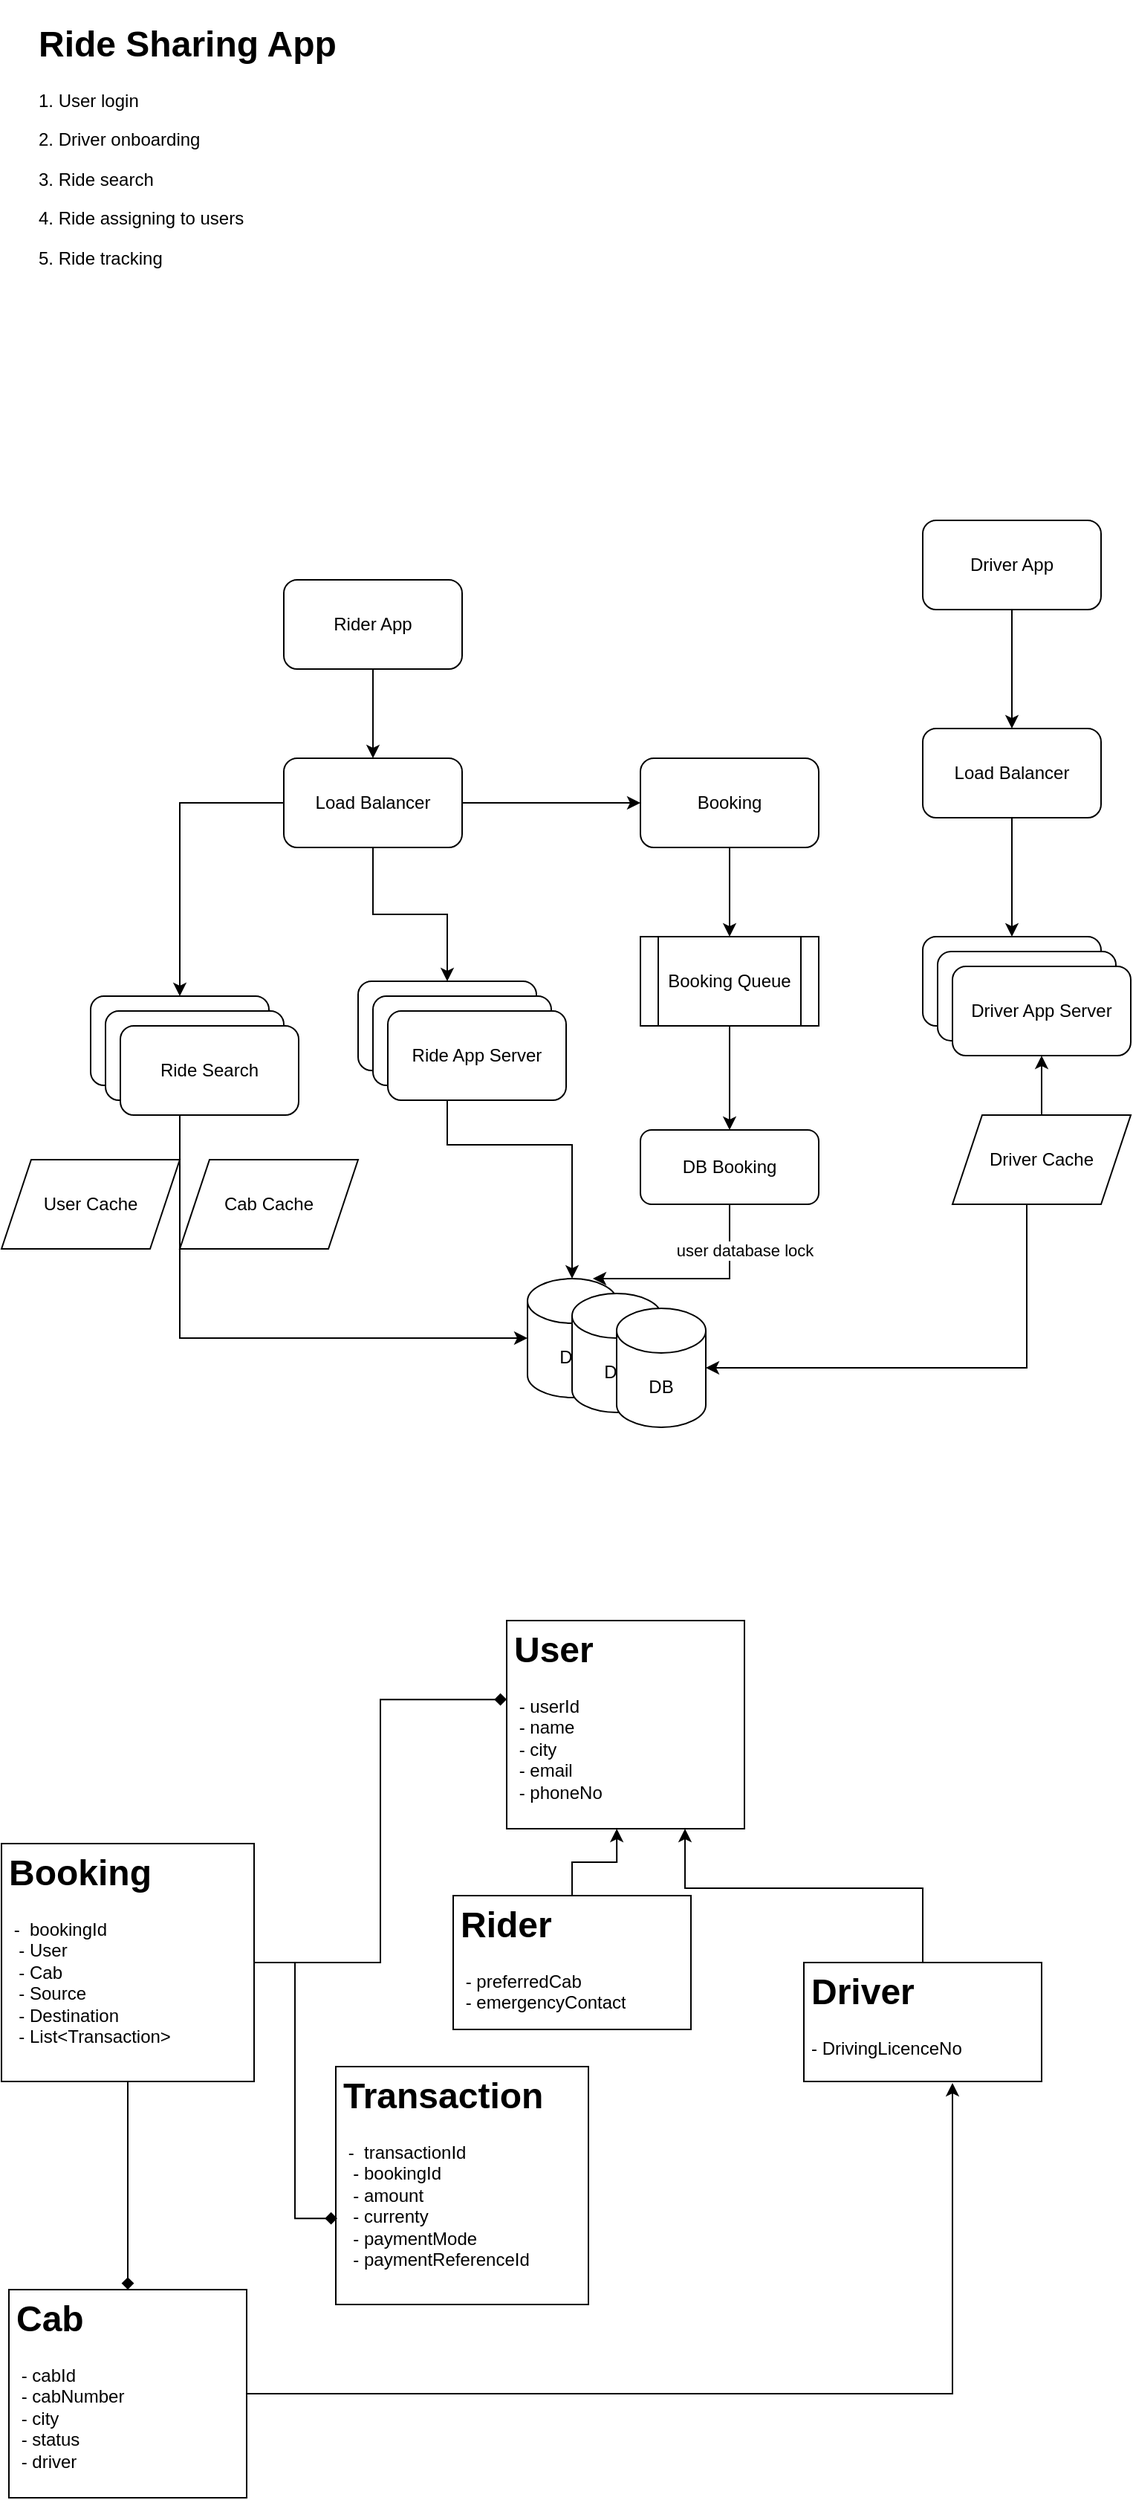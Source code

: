 <mxfile version="23.1.4" type="device">
  <diagram name="Page-1" id="hntotLuI-Zdp_Banj9rO">
    <mxGraphModel dx="1253" dy="835" grid="1" gridSize="10" guides="1" tooltips="1" connect="1" arrows="1" fold="1" page="1" pageScale="1" pageWidth="827" pageHeight="1169" math="0" shadow="0">
      <root>
        <mxCell id="0" />
        <mxCell id="1" parent="0" />
        <mxCell id="QFvbYqL83iWkqzc60FfB-1" value="&lt;h1&gt;Ride Sharing App&lt;/h1&gt;&lt;p&gt;1. User login&lt;/p&gt;&lt;p&gt;2. Driver onboarding&lt;/p&gt;&lt;p&gt;3. Ride search&lt;/p&gt;&lt;p&gt;4. Ride assigning to users&lt;/p&gt;&lt;p&gt;5. Ride tracking&lt;/p&gt;&lt;p&gt;&lt;br&gt;&lt;/p&gt;" style="text;html=1;spacing=5;spacingTop=-20;whiteSpace=wrap;overflow=hidden;rounded=0;" parent="1" vertex="1">
          <mxGeometry x="50" y="190" width="470" height="190" as="geometry" />
        </mxCell>
        <mxCell id="QFvbYqL83iWkqzc60FfB-5" value="" style="edgeStyle=orthogonalEdgeStyle;rounded=0;orthogonalLoop=1;jettySize=auto;html=1;" parent="1" source="QFvbYqL83iWkqzc60FfB-2" target="QFvbYqL83iWkqzc60FfB-4" edge="1">
          <mxGeometry relative="1" as="geometry" />
        </mxCell>
        <mxCell id="QFvbYqL83iWkqzc60FfB-2" value="Rider App" style="rounded=1;whiteSpace=wrap;html=1;" parent="1" vertex="1">
          <mxGeometry x="220" y="570" width="120" height="60" as="geometry" />
        </mxCell>
        <mxCell id="QFvbYqL83iWkqzc60FfB-9" value="" style="edgeStyle=orthogonalEdgeStyle;rounded=0;orthogonalLoop=1;jettySize=auto;html=1;" parent="1" source="QFvbYqL83iWkqzc60FfB-3" target="QFvbYqL83iWkqzc60FfB-8" edge="1">
          <mxGeometry relative="1" as="geometry" />
        </mxCell>
        <mxCell id="QFvbYqL83iWkqzc60FfB-3" value="Driver App" style="rounded=1;whiteSpace=wrap;html=1;" parent="1" vertex="1">
          <mxGeometry x="650" y="530" width="120" height="60" as="geometry" />
        </mxCell>
        <mxCell id="QFvbYqL83iWkqzc60FfB-7" value="" style="edgeStyle=orthogonalEdgeStyle;rounded=0;orthogonalLoop=1;jettySize=auto;html=1;" parent="1" source="QFvbYqL83iWkqzc60FfB-4" target="QFvbYqL83iWkqzc60FfB-6" edge="1">
          <mxGeometry relative="1" as="geometry" />
        </mxCell>
        <mxCell id="QFvbYqL83iWkqzc60FfB-16" style="edgeStyle=orthogonalEdgeStyle;rounded=0;orthogonalLoop=1;jettySize=auto;html=1;entryX=0.5;entryY=0;entryDx=0;entryDy=0;" parent="1" source="QFvbYqL83iWkqzc60FfB-4" target="QFvbYqL83iWkqzc60FfB-15" edge="1">
          <mxGeometry relative="1" as="geometry" />
        </mxCell>
        <mxCell id="QFvbYqL83iWkqzc60FfB-4" value="Load Balancer" style="rounded=1;whiteSpace=wrap;html=1;" parent="1" vertex="1">
          <mxGeometry x="220" y="690" width="120" height="60" as="geometry" />
        </mxCell>
        <mxCell id="QFvbYqL83iWkqzc60FfB-13" style="edgeStyle=orthogonalEdgeStyle;rounded=0;orthogonalLoop=1;jettySize=auto;html=1;" parent="1" source="QFvbYqL83iWkqzc60FfB-6" target="QFvbYqL83iWkqzc60FfB-12" edge="1">
          <mxGeometry relative="1" as="geometry">
            <Array as="points">
              <mxPoint x="330" y="950" />
              <mxPoint x="414" y="950" />
            </Array>
          </mxGeometry>
        </mxCell>
        <mxCell id="QFvbYqL83iWkqzc60FfB-6" value="Ride App Server" style="rounded=1;whiteSpace=wrap;html=1;" parent="1" vertex="1">
          <mxGeometry x="270" y="840" width="120" height="60" as="geometry" />
        </mxCell>
        <mxCell id="QFvbYqL83iWkqzc60FfB-11" value="" style="edgeStyle=orthogonalEdgeStyle;rounded=0;orthogonalLoop=1;jettySize=auto;html=1;" parent="1" source="QFvbYqL83iWkqzc60FfB-8" target="QFvbYqL83iWkqzc60FfB-10" edge="1">
          <mxGeometry relative="1" as="geometry" />
        </mxCell>
        <mxCell id="QFvbYqL83iWkqzc60FfB-8" value="Load Balancer" style="rounded=1;whiteSpace=wrap;html=1;" parent="1" vertex="1">
          <mxGeometry x="650" y="670" width="120" height="60" as="geometry" />
        </mxCell>
        <mxCell id="QFvbYqL83iWkqzc60FfB-10" value="Driver App Server" style="rounded=1;whiteSpace=wrap;html=1;" parent="1" vertex="1">
          <mxGeometry x="650" y="810" width="120" height="60" as="geometry" />
        </mxCell>
        <mxCell id="QFvbYqL83iWkqzc60FfB-12" value="DB" style="shape=cylinder3;whiteSpace=wrap;html=1;boundedLbl=1;backgroundOutline=1;size=15;" parent="1" vertex="1">
          <mxGeometry x="384" y="1040" width="60" height="80" as="geometry" />
        </mxCell>
        <mxCell id="QFvbYqL83iWkqzc60FfB-14" style="edgeStyle=orthogonalEdgeStyle;rounded=0;orthogonalLoop=1;jettySize=auto;html=1;entryX=1;entryY=0.5;entryDx=0;entryDy=0;entryPerimeter=0;" parent="1" source="QFvbYqL83iWkqzc60FfB-26" target="QFvbYqL83iWkqzc60FfB-20" edge="1">
          <mxGeometry relative="1" as="geometry">
            <mxPoint x="696" y="1120" as="sourcePoint" />
            <mxPoint x="510" y="1130" as="targetPoint" />
            <Array as="points">
              <mxPoint x="720" y="1100" />
            </Array>
          </mxGeometry>
        </mxCell>
        <mxCell id="QFvbYqL83iWkqzc60FfB-15" value="Ride Search" style="rounded=1;whiteSpace=wrap;html=1;" parent="1" vertex="1">
          <mxGeometry x="90" y="850" width="120" height="60" as="geometry" />
        </mxCell>
        <mxCell id="QFvbYqL83iWkqzc60FfB-17" style="edgeStyle=orthogonalEdgeStyle;rounded=0;orthogonalLoop=1;jettySize=auto;html=1;entryX=0;entryY=0.5;entryDx=0;entryDy=0;entryPerimeter=0;" parent="1" source="QFvbYqL83iWkqzc60FfB-15" target="QFvbYqL83iWkqzc60FfB-12" edge="1">
          <mxGeometry relative="1" as="geometry">
            <Array as="points">
              <mxPoint x="150" y="1080" />
            </Array>
          </mxGeometry>
        </mxCell>
        <mxCell id="QFvbYqL83iWkqzc60FfB-18" value="User Cache" style="shape=parallelogram;perimeter=parallelogramPerimeter;whiteSpace=wrap;html=1;fixedSize=1;" parent="1" vertex="1">
          <mxGeometry x="30" y="960" width="120" height="60" as="geometry" />
        </mxCell>
        <mxCell id="QFvbYqL83iWkqzc60FfB-19" value="DB" style="shape=cylinder3;whiteSpace=wrap;html=1;boundedLbl=1;backgroundOutline=1;size=15;" parent="1" vertex="1">
          <mxGeometry x="414" y="1050" width="60" height="80" as="geometry" />
        </mxCell>
        <mxCell id="QFvbYqL83iWkqzc60FfB-20" value="DB" style="shape=cylinder3;whiteSpace=wrap;html=1;boundedLbl=1;backgroundOutline=1;size=15;" parent="1" vertex="1">
          <mxGeometry x="444" y="1060" width="60" height="80" as="geometry" />
        </mxCell>
        <mxCell id="QFvbYqL83iWkqzc60FfB-21" value="Driver App Server" style="rounded=1;whiteSpace=wrap;html=1;" parent="1" vertex="1">
          <mxGeometry x="660" y="820" width="120" height="60" as="geometry" />
        </mxCell>
        <mxCell id="QFvbYqL83iWkqzc60FfB-22" value="Driver App Server" style="rounded=1;whiteSpace=wrap;html=1;" parent="1" vertex="1">
          <mxGeometry x="670" y="830" width="120" height="60" as="geometry" />
        </mxCell>
        <mxCell id="QFvbYqL83iWkqzc60FfB-23" value="Ride App Server" style="rounded=1;whiteSpace=wrap;html=1;" parent="1" vertex="1">
          <mxGeometry x="280" y="850" width="120" height="60" as="geometry" />
        </mxCell>
        <mxCell id="QFvbYqL83iWkqzc60FfB-24" value="Ride App Server" style="rounded=1;whiteSpace=wrap;html=1;" parent="1" vertex="1">
          <mxGeometry x="290" y="860" width="120" height="60" as="geometry" />
        </mxCell>
        <mxCell id="QFvbYqL83iWkqzc60FfB-25" value="Cab Cache" style="shape=parallelogram;perimeter=parallelogramPerimeter;whiteSpace=wrap;html=1;fixedSize=1;" parent="1" vertex="1">
          <mxGeometry x="150" y="960" width="120" height="60" as="geometry" />
        </mxCell>
        <mxCell id="QFvbYqL83iWkqzc60FfB-27" style="edgeStyle=orthogonalEdgeStyle;rounded=0;orthogonalLoop=1;jettySize=auto;html=1;entryX=0.5;entryY=1;entryDx=0;entryDy=0;" parent="1" source="QFvbYqL83iWkqzc60FfB-26" target="QFvbYqL83iWkqzc60FfB-22" edge="1">
          <mxGeometry relative="1" as="geometry" />
        </mxCell>
        <mxCell id="QFvbYqL83iWkqzc60FfB-26" value="Driver Cache" style="shape=parallelogram;perimeter=parallelogramPerimeter;whiteSpace=wrap;html=1;fixedSize=1;" parent="1" vertex="1">
          <mxGeometry x="670" y="930" width="120" height="60" as="geometry" />
        </mxCell>
        <mxCell id="QFvbYqL83iWkqzc60FfB-28" value="Ride Search" style="rounded=1;whiteSpace=wrap;html=1;" parent="1" vertex="1">
          <mxGeometry x="100" y="860" width="120" height="60" as="geometry" />
        </mxCell>
        <mxCell id="QFvbYqL83iWkqzc60FfB-29" value="Ride Search" style="rounded=1;whiteSpace=wrap;html=1;" parent="1" vertex="1">
          <mxGeometry x="110" y="870" width="120" height="60" as="geometry" />
        </mxCell>
        <mxCell id="QFvbYqL83iWkqzc60FfB-32" style="edgeStyle=orthogonalEdgeStyle;rounded=0;orthogonalLoop=1;jettySize=auto;html=1;entryX=0.733;entryY=0;entryDx=0;entryDy=0;entryPerimeter=0;exitX=0.5;exitY=1;exitDx=0;exitDy=0;" parent="1" source="QFvbYqL83iWkqzc60FfB-56" target="QFvbYqL83iWkqzc60FfB-12" edge="1">
          <mxGeometry relative="1" as="geometry">
            <mxPoint x="520" y="910" as="sourcePoint" />
            <Array as="points">
              <mxPoint x="520" y="1040" />
            </Array>
          </mxGeometry>
        </mxCell>
        <mxCell id="QFvbYqL83iWkqzc60FfB-50" style="edgeStyle=orthogonalEdgeStyle;rounded=0;orthogonalLoop=1;jettySize=auto;html=1;endArrow=diamond;endFill=1;" parent="1" source="QFvbYqL83iWkqzc60FfB-38" target="QFvbYqL83iWkqzc60FfB-40" edge="1">
          <mxGeometry relative="1" as="geometry" />
        </mxCell>
        <mxCell id="QFvbYqL83iWkqzc60FfB-38" value="&lt;h1&gt;Booking&lt;/h1&gt;&lt;div&gt;&amp;nbsp;-&amp;nbsp; bookingId&lt;/div&gt;&lt;div&gt;&lt;span style=&quot;background-color: initial;&quot;&gt;&amp;nbsp; - User&lt;/span&gt;&lt;br&gt;&lt;/div&gt;&lt;div&gt;&amp;nbsp; - Cab&lt;/div&gt;&lt;div&gt;&amp;nbsp; - Source&lt;/div&gt;&lt;div&gt;&amp;nbsp; - Destination&lt;/div&gt;&lt;div&gt;&amp;nbsp; - List&amp;lt;Transaction&amp;gt;&lt;/div&gt;" style="text;html=1;spacing=5;spacingTop=-20;whiteSpace=wrap;overflow=hidden;rounded=0;strokeColor=default;" parent="1" vertex="1">
          <mxGeometry x="30" y="1420" width="170" height="160" as="geometry" />
        </mxCell>
        <mxCell id="QFvbYqL83iWkqzc60FfB-39" value="&lt;h1&gt;User&lt;/h1&gt;&lt;div&gt;&amp;nbsp;- userId&lt;/div&gt;&lt;div&gt;&amp;nbsp;- name&lt;/div&gt;&lt;div&gt;&amp;nbsp;- city&lt;/div&gt;&lt;div&gt;&amp;nbsp;- email&lt;/div&gt;&lt;div&gt;&amp;nbsp;- phoneNo&lt;/div&gt;" style="text;html=1;spacing=5;spacingTop=-20;whiteSpace=wrap;overflow=hidden;rounded=0;strokeColor=default;" parent="1" vertex="1">
          <mxGeometry x="370" y="1270" width="160" height="140" as="geometry" />
        </mxCell>
        <mxCell id="QFvbYqL83iWkqzc60FfB-40" value="&lt;h1&gt;Cab&lt;/h1&gt;&lt;div&gt;&amp;nbsp;- cabId&lt;/div&gt;&lt;div&gt;&amp;nbsp;- cabNumber&lt;/div&gt;&lt;div&gt;&amp;nbsp;- city&lt;/div&gt;&lt;div&gt;&amp;nbsp;- status&lt;/div&gt;&lt;div&gt;&amp;nbsp;- driver&lt;/div&gt;" style="text;html=1;spacing=5;spacingTop=-20;whiteSpace=wrap;overflow=hidden;rounded=0;strokeColor=default;" parent="1" vertex="1">
          <mxGeometry x="35" y="1720" width="160" height="140" as="geometry" />
        </mxCell>
        <mxCell id="QFvbYqL83iWkqzc60FfB-42" value="&lt;h1&gt;Transaction&lt;/h1&gt;&lt;div&gt;&amp;nbsp;-&amp;nbsp; transactionId&lt;/div&gt;&lt;div&gt;&lt;span style=&quot;background-color: initial;&quot;&gt;&amp;nbsp; - bookingId&lt;/span&gt;&lt;br&gt;&lt;/div&gt;&lt;div&gt;&amp;nbsp; - amount&lt;/div&gt;&lt;div&gt;&amp;nbsp; - currenty&lt;/div&gt;&lt;div&gt;&amp;nbsp; - paymentMode&lt;/div&gt;&lt;div&gt;&amp;nbsp; - paymentReferenceId&lt;/div&gt;" style="text;html=1;spacing=5;spacingTop=-20;whiteSpace=wrap;overflow=hidden;rounded=0;strokeColor=default;" parent="1" vertex="1">
          <mxGeometry x="255" y="1570" width="170" height="160" as="geometry" />
        </mxCell>
        <mxCell id="QFvbYqL83iWkqzc60FfB-43" style="edgeStyle=orthogonalEdgeStyle;rounded=0;orthogonalLoop=1;jettySize=auto;html=1;entryX=0;entryY=0.379;entryDx=0;entryDy=0;entryPerimeter=0;startArrow=none;startFill=0;endArrow=diamond;endFill=1;" parent="1" source="QFvbYqL83iWkqzc60FfB-38" target="QFvbYqL83iWkqzc60FfB-39" edge="1">
          <mxGeometry relative="1" as="geometry" />
        </mxCell>
        <mxCell id="QFvbYqL83iWkqzc60FfB-48" style="edgeStyle=orthogonalEdgeStyle;rounded=0;orthogonalLoop=1;jettySize=auto;html=1;entryX=0.463;entryY=1;entryDx=0;entryDy=0;entryPerimeter=0;" parent="1" source="QFvbYqL83iWkqzc60FfB-45" target="QFvbYqL83iWkqzc60FfB-39" edge="1">
          <mxGeometry relative="1" as="geometry" />
        </mxCell>
        <mxCell id="QFvbYqL83iWkqzc60FfB-45" value="&lt;h1&gt;Rider&lt;/h1&gt;&lt;div&gt;&amp;nbsp;- preferredCab&lt;br&gt;&lt;/div&gt;&lt;div&gt;&amp;nbsp;- emergencyContact&lt;/div&gt;" style="text;html=1;spacing=5;spacingTop=-20;whiteSpace=wrap;overflow=hidden;rounded=0;strokeColor=default;" parent="1" vertex="1">
          <mxGeometry x="334" y="1455" width="160" height="90" as="geometry" />
        </mxCell>
        <mxCell id="QFvbYqL83iWkqzc60FfB-49" style="edgeStyle=orthogonalEdgeStyle;rounded=0;orthogonalLoop=1;jettySize=auto;html=1;entryX=0.75;entryY=1;entryDx=0;entryDy=0;" parent="1" source="QFvbYqL83iWkqzc60FfB-47" target="QFvbYqL83iWkqzc60FfB-39" edge="1">
          <mxGeometry relative="1" as="geometry">
            <Array as="points">
              <mxPoint x="650" y="1450" />
              <mxPoint x="490" y="1450" />
            </Array>
          </mxGeometry>
        </mxCell>
        <mxCell id="QFvbYqL83iWkqzc60FfB-47" value="&lt;h1&gt;Driver&lt;/h1&gt;&lt;div&gt;- DrivingLicenceNo&lt;/div&gt;&lt;div&gt;&lt;br&gt;&lt;/div&gt;" style="text;html=1;spacing=5;spacingTop=-20;whiteSpace=wrap;overflow=hidden;rounded=0;strokeColor=default;" parent="1" vertex="1">
          <mxGeometry x="570" y="1500" width="160" height="80" as="geometry" />
        </mxCell>
        <mxCell id="QFvbYqL83iWkqzc60FfB-51" style="edgeStyle=orthogonalEdgeStyle;rounded=0;orthogonalLoop=1;jettySize=auto;html=1;entryX=0.625;entryY=1.013;entryDx=0;entryDy=0;entryPerimeter=0;" parent="1" source="QFvbYqL83iWkqzc60FfB-40" target="QFvbYqL83iWkqzc60FfB-47" edge="1">
          <mxGeometry relative="1" as="geometry" />
        </mxCell>
        <mxCell id="QFvbYqL83iWkqzc60FfB-52" style="edgeStyle=orthogonalEdgeStyle;rounded=0;orthogonalLoop=1;jettySize=auto;html=1;entryX=0.006;entryY=0.638;entryDx=0;entryDy=0;entryPerimeter=0;endArrow=diamond;endFill=1;" parent="1" source="QFvbYqL83iWkqzc60FfB-38" target="QFvbYqL83iWkqzc60FfB-42" edge="1">
          <mxGeometry relative="1" as="geometry" />
        </mxCell>
        <mxCell id="QFvbYqL83iWkqzc60FfB-54" value="" style="edgeStyle=orthogonalEdgeStyle;rounded=0;orthogonalLoop=1;jettySize=auto;html=1;" parent="1" source="QFvbYqL83iWkqzc60FfB-4" target="QFvbYqL83iWkqzc60FfB-35" edge="1">
          <mxGeometry relative="1" as="geometry">
            <mxPoint x="340" y="720" as="sourcePoint" />
            <mxPoint x="520" y="850" as="targetPoint" />
          </mxGeometry>
        </mxCell>
        <mxCell id="QFvbYqL83iWkqzc60FfB-35" value="Booking" style="rounded=1;whiteSpace=wrap;html=1;" parent="1" vertex="1">
          <mxGeometry x="460" y="690" width="120" height="60" as="geometry" />
        </mxCell>
        <mxCell id="QFvbYqL83iWkqzc60FfB-55" value="" style="edgeStyle=orthogonalEdgeStyle;rounded=0;orthogonalLoop=1;jettySize=auto;html=1;" parent="1" source="QFvbYqL83iWkqzc60FfB-35" target="QFvbYqL83iWkqzc60FfB-53" edge="1">
          <mxGeometry relative="1" as="geometry">
            <mxPoint x="510" y="750" as="sourcePoint" />
            <mxPoint x="520" y="850" as="targetPoint" />
          </mxGeometry>
        </mxCell>
        <mxCell id="QFvbYqL83iWkqzc60FfB-53" value="Booking Queue" style="shape=process;whiteSpace=wrap;html=1;backgroundOutline=1;" parent="1" vertex="1">
          <mxGeometry x="460" y="810" width="120" height="60" as="geometry" />
        </mxCell>
        <mxCell id="QFvbYqL83iWkqzc60FfB-57" value="" style="edgeStyle=orthogonalEdgeStyle;rounded=0;orthogonalLoop=1;jettySize=auto;html=1;entryX=0.5;entryY=0;entryDx=0;entryDy=0;exitX=0.5;exitY=1;exitDx=0;exitDy=0;" parent="1" source="QFvbYqL83iWkqzc60FfB-53" target="QFvbYqL83iWkqzc60FfB-56" edge="1">
          <mxGeometry relative="1" as="geometry">
            <mxPoint x="520" y="910" as="sourcePoint" />
            <mxPoint x="428" y="1040" as="targetPoint" />
            <Array as="points" />
          </mxGeometry>
        </mxCell>
        <mxCell id="QFvbYqL83iWkqzc60FfB-58" value="user database lock" style="edgeLabel;html=1;align=center;verticalAlign=middle;resizable=0;points=[];" parent="QFvbYqL83iWkqzc60FfB-57" vertex="1" connectable="0">
          <mxGeometry x="-0.306" y="-1" relative="1" as="geometry">
            <mxPoint x="11" y="126" as="offset" />
          </mxGeometry>
        </mxCell>
        <mxCell id="QFvbYqL83iWkqzc60FfB-56" value="DB Booking" style="rounded=1;whiteSpace=wrap;html=1;" parent="1" vertex="1">
          <mxGeometry x="460" y="940" width="120" height="50" as="geometry" />
        </mxCell>
      </root>
    </mxGraphModel>
  </diagram>
</mxfile>
